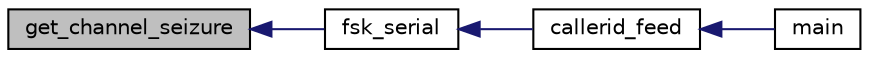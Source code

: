 digraph "get_channel_seizure"
{
  edge [fontname="Helvetica",fontsize="10",labelfontname="Helvetica",labelfontsize="10"];
  node [fontname="Helvetica",fontsize="10",shape=record];
  rankdir="LR";
  Node1 [label="get_channel_seizure",height=0.2,width=0.4,color="black", fillcolor="grey75", style="filled", fontcolor="black"];
  Node1 -> Node2 [dir="back",color="midnightblue",fontsize="10",style="solid",fontname="Helvetica"];
  Node2 [label="fsk_serial",height=0.2,width=0.4,color="black", fillcolor="white", style="filled",URL="$fskmodem_8h.html#a6315165519388f15eccffd8103769ee3",tooltip="Retrieve a serial byte into outbyte. "];
  Node2 -> Node3 [dir="back",color="midnightblue",fontsize="10",style="solid",fontname="Helvetica"];
  Node3 [label="callerid_feed",height=0.2,width=0.4,color="black", fillcolor="white", style="filled",URL="$ciddeco_8h.html#a064fa3b055fb52a7dac2cbed7c63a5f8",tooltip="Read samples into the state machine. "];
  Node3 -> Node4 [dir="back",color="midnightblue",fontsize="10",style="solid",fontname="Helvetica"];
  Node4 [label="main",height=0.2,width=0.4,color="black", fillcolor="white", style="filled",URL="$ciddeco_8c.html#a0ddf1224851353fc92bfbff6f499fa97",tooltip="Demodulate Caller ID. "];
}
